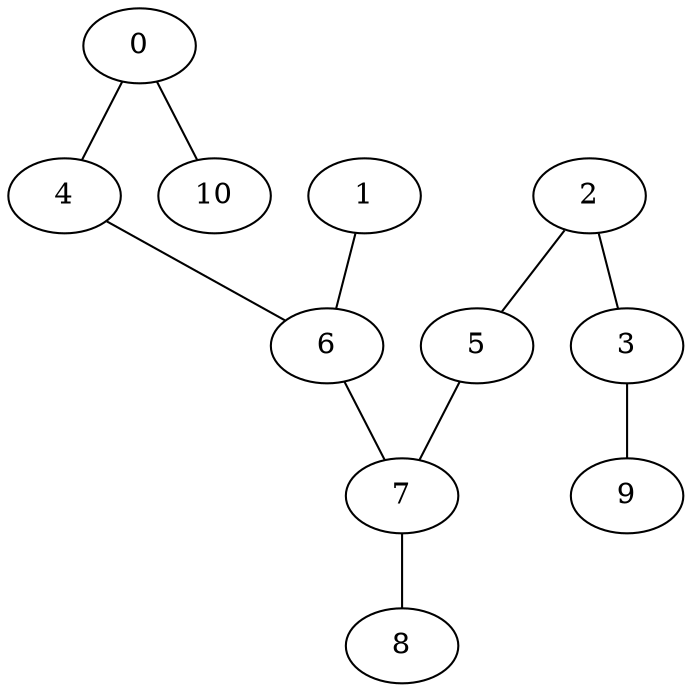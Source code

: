 graph "sampletest150-mod5_image13.bmp" {
	0	 [type=corner,
		x=284,
		y=348];
	4	 [type=corner,
		x=333,
		y=301];
	0 -- 4	 [angle0="-.76",
		frequency=1,
		type0=line];
	10	 [type=endpoint,
		x=141,
		y=357];
	0 -- 10	 [angle0="-.06",
		frequency=1,
		type0=line];
	1	 [type=endpoint,
		x=83,
		y=294];
	6	 [type=intersection,
		x=325,
		y=285];
	1 -- 6	 [angle0="-.04",
		frequency=1,
		type0=line];
	2	 [type=corner,
		x=286,
		y=199];
	3	 [type=corner,
		x=216,
		y=128];
	2 -- 3	 [angle0=".79",
		frequency=1,
		type0=line];
	5	 [type=corner,
		x=331,
		y=197];
	2 -- 5	 [angle0="-.04",
		frequency=1,
		type0=line];
	9	 [type=endpoint,
		x=120,
		y=118];
	3 -- 9	 [angle0=".10",
		frequency=1,
		type0=line];
	4 -- 6	 [angle0="1.11",
		frequency=1,
		type0=line];
	7	 [type=intersection,
		x=407,
		y=275];
	5 -- 7	 [angle0=".80",
		frequency=1,
		type0=line];
	6 -- 7	 [angle0="-.12",
		frequency=1,
		type0=line];
	8	 [type=endpoint,
		x=471,
		y=262];
	7 -- 8	 [angle0="-.20",
		frequency=1,
		type0=line];
}
